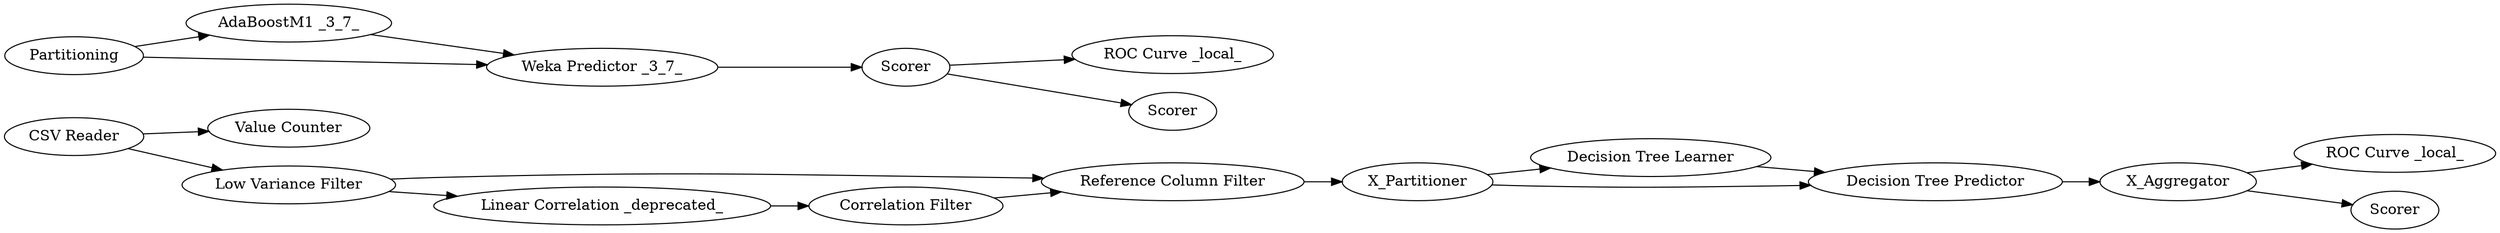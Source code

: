digraph {
	44 -> 47
	4 -> 5
	16 -> 20
	46 -> 50
	49 -> 44
	46 -> 49
	1 -> 22
	14 -> 15
	1 -> 2
	7 -> 15
	7 -> 14
	44 -> 36
	5 -> 46
	15 -> 16
	50 -> 49
	3 -> 4
	16 -> 19
	2 -> 3
	2 -> 5
	5 [label="Reference Column Filter"]
	16 [label=Scorer]
	20 [label="ROC Curve _local_"]
	50 [label="Decision Tree Learner"]
	1 [label="CSV Reader"]
	7 [label=Partitioning]
	44 [label=X_Aggregator]
	22 [label="Value Counter"]
	49 [label="Decision Tree Predictor"]
	36 [label=Scorer]
	46 [label=X_Partitioner]
	4 [label="Correlation Filter"]
	47 [label="ROC Curve _local_"]
	15 [label="Weka Predictor _3_7_"]
	14 [label="AdaBoostM1 _3_7_"]
	3 [label="Linear Correlation _deprecated_"]
	2 [label="Low Variance Filter"]
	19 [label=Scorer]
	rankdir=LR
}
